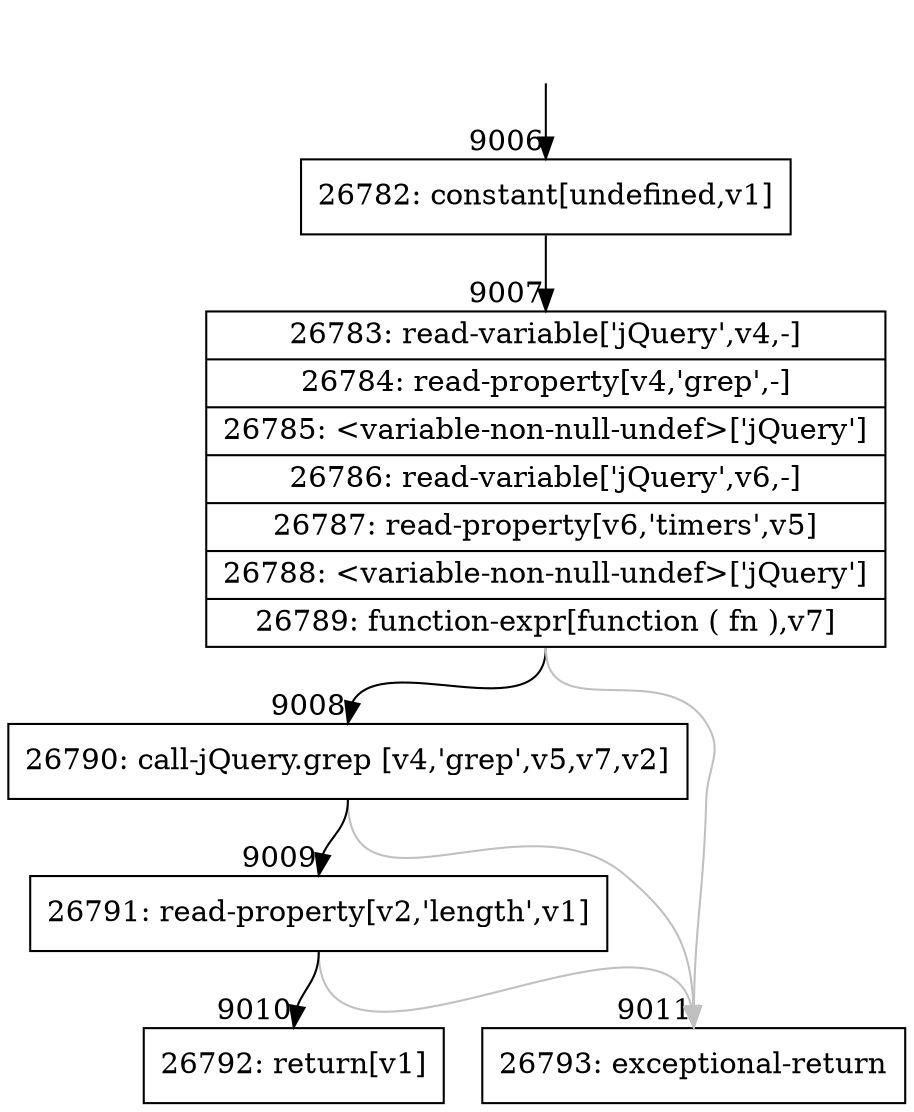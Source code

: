 digraph {
rankdir="TD"
BB_entry562[shape=none,label=""];
BB_entry562 -> BB9006 [tailport=s, headport=n, headlabel="    9006"]
BB9006 [shape=record label="{26782: constant[undefined,v1]}" ] 
BB9006 -> BB9007 [tailport=s, headport=n, headlabel="      9007"]
BB9007 [shape=record label="{26783: read-variable['jQuery',v4,-]|26784: read-property[v4,'grep',-]|26785: \<variable-non-null-undef\>['jQuery']|26786: read-variable['jQuery',v6,-]|26787: read-property[v6,'timers',v5]|26788: \<variable-non-null-undef\>['jQuery']|26789: function-expr[function ( fn ),v7]}" ] 
BB9007 -> BB9008 [tailport=s, headport=n, headlabel="      9008"]
BB9007 -> BB9011 [tailport=s, headport=n, color=gray, headlabel="      9011"]
BB9008 [shape=record label="{26790: call-jQuery.grep [v4,'grep',v5,v7,v2]}" ] 
BB9008 -> BB9009 [tailport=s, headport=n, headlabel="      9009"]
BB9008 -> BB9011 [tailport=s, headport=n, color=gray]
BB9009 [shape=record label="{26791: read-property[v2,'length',v1]}" ] 
BB9009 -> BB9010 [tailport=s, headport=n, headlabel="      9010"]
BB9009 -> BB9011 [tailport=s, headport=n, color=gray]
BB9010 [shape=record label="{26792: return[v1]}" ] 
BB9011 [shape=record label="{26793: exceptional-return}" ] 
//#$~ 9360
}
